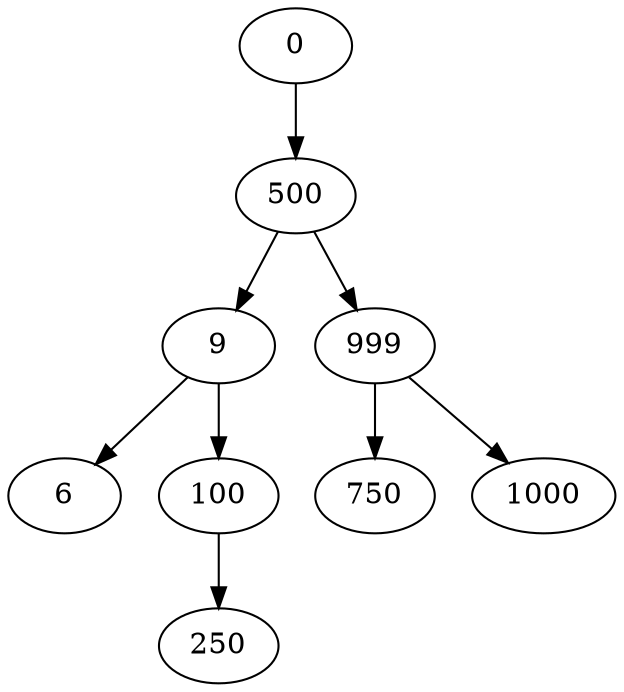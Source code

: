 digraph G {
fontsize = 50
0[label = "0"]
4[label = "500"]
0 -> 4
1[label = "9"]
4 -> 1
8[label = "6"]
1 -> 8
5[label = "100"]
1 -> 5
7[label = "250"]
5 -> 7
2[label = "999"]
4 -> 2
6[label = "750"]
2 -> 6
3[label = "1000"]
2 -> 3
}
